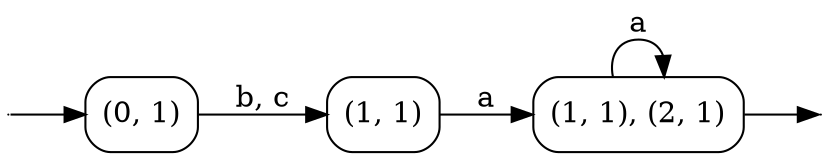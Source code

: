 digraph
{
  vcsn_context = "lal_char(abc)_b"
  rankdir = LR
  {
    node [shape = point, width = 0]
    I0
    F2
  }
  {
    node [shape = circle]
    0 [label = "(0, 1)", shape = box, style = rounded]
    1 [label = "(1, 1)", shape = box, style = rounded]
    2 [label = "(1, 1), (2, 1)", shape = box, style = rounded]
  }
  I0 -> 0
  0 -> 1 [label = "b, c"]
  1 -> 2 [label = "a"]
  2 -> F2
  2 -> 2 [label = "a"]
}